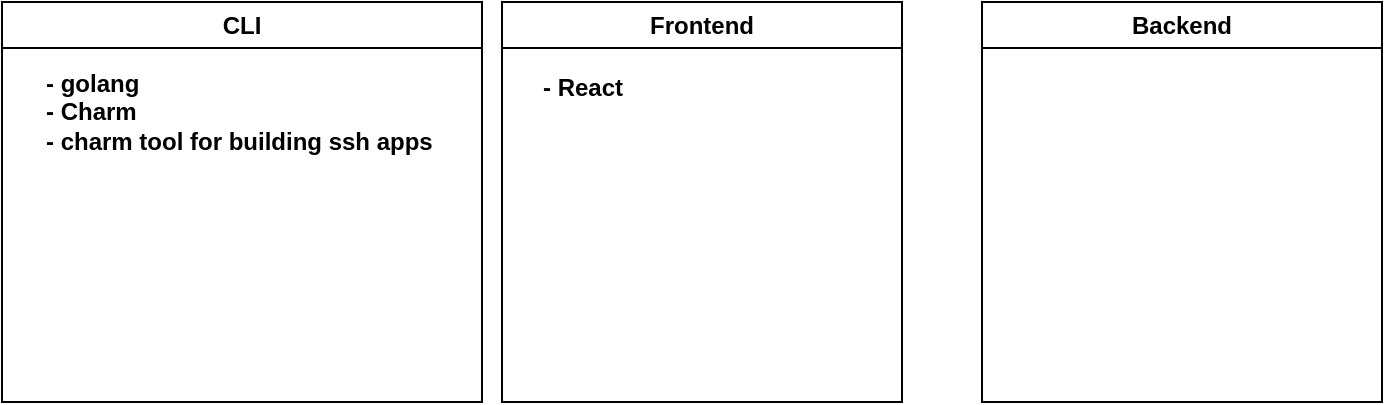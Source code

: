 <mxfile version="24.3.1" type="github">
  <diagram name="Page-1" id="8j3W_qDydUsUUFMx35oo">
    <mxGraphModel dx="1434" dy="766" grid="1" gridSize="10" guides="1" tooltips="1" connect="1" arrows="1" fold="1" page="1" pageScale="1" pageWidth="850" pageHeight="1100" math="0" shadow="0">
      <root>
        <mxCell id="0" />
        <mxCell id="1" parent="0" />
        <mxCell id="jnwht9hxHKNwCcqdQKuF-1" value="CLI" style="swimlane;whiteSpace=wrap;html=1;" vertex="1" parent="1">
          <mxGeometry x="110" y="70" width="240" height="200" as="geometry" />
        </mxCell>
        <mxCell id="jnwht9hxHKNwCcqdQKuF-4" value="&lt;div align=&quot;left&quot;&gt;&lt;b&gt;- golang&lt;/b&gt;&lt;/div&gt;&lt;div align=&quot;left&quot;&gt;&lt;b&gt;- Charm&lt;/b&gt;&lt;/div&gt;&lt;div align=&quot;left&quot;&gt;&lt;b&gt;- charm tool for building ssh apps&lt;br&gt;&lt;/b&gt;&lt;/div&gt;" style="text;html=1;align=left;verticalAlign=middle;resizable=0;points=[];autosize=1;strokeColor=none;fillColor=none;" vertex="1" parent="jnwht9hxHKNwCcqdQKuF-1">
          <mxGeometry x="20" y="25" width="220" height="60" as="geometry" />
        </mxCell>
        <mxCell id="jnwht9hxHKNwCcqdQKuF-2" value="Frontend" style="swimlane;whiteSpace=wrap;html=1;" vertex="1" parent="1">
          <mxGeometry x="360" y="70" width="200" height="200" as="geometry" />
        </mxCell>
        <mxCell id="jnwht9hxHKNwCcqdQKuF-3" value="Backend" style="swimlane;whiteSpace=wrap;html=1;" vertex="1" parent="1">
          <mxGeometry x="600" y="70" width="200" height="200" as="geometry" />
        </mxCell>
        <mxCell id="jnwht9hxHKNwCcqdQKuF-5" value="&lt;b&gt;- React &lt;/b&gt;" style="text;html=1;align=center;verticalAlign=middle;resizable=0;points=[];autosize=1;strokeColor=none;fillColor=none;" vertex="1" parent="1">
          <mxGeometry x="370" y="98" width="60" height="30" as="geometry" />
        </mxCell>
      </root>
    </mxGraphModel>
  </diagram>
</mxfile>
